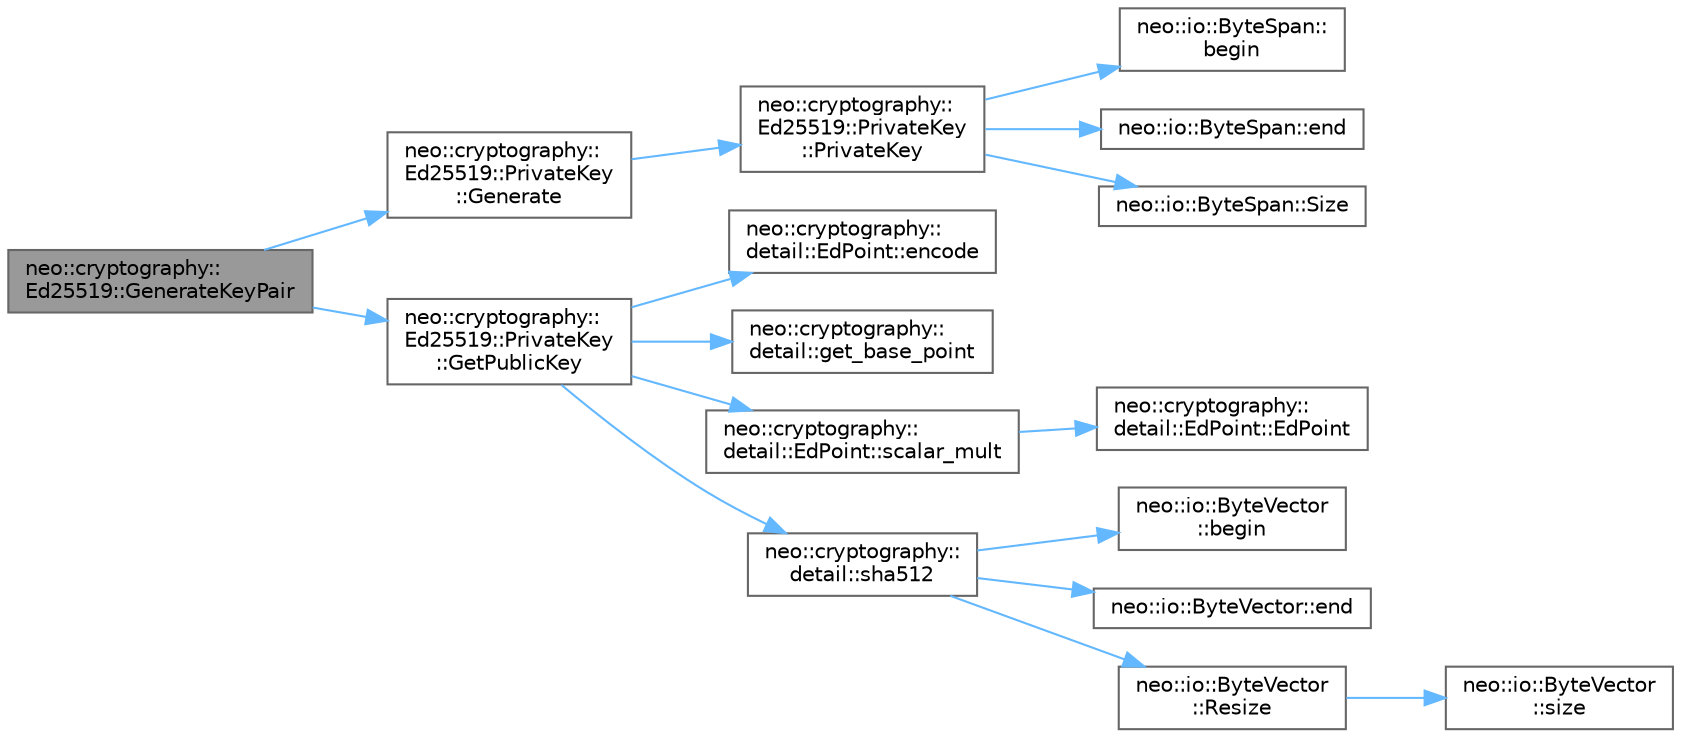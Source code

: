 digraph "neo::cryptography::Ed25519::GenerateKeyPair"
{
 // LATEX_PDF_SIZE
  bgcolor="transparent";
  edge [fontname=Helvetica,fontsize=10,labelfontname=Helvetica,labelfontsize=10];
  node [fontname=Helvetica,fontsize=10,shape=box,height=0.2,width=0.4];
  rankdir="LR";
  Node1 [id="Node000001",label="neo::cryptography::\lEd25519::GenerateKeyPair",height=0.2,width=0.4,color="gray40", fillcolor="grey60", style="filled", fontcolor="black",tooltip="Generates a random key pair."];
  Node1 -> Node2 [id="edge1_Node000001_Node000002",color="steelblue1",style="solid",tooltip=" "];
  Node2 [id="Node000002",label="neo::cryptography::\lEd25519::PrivateKey\l::Generate",height=0.2,width=0.4,color="grey40", fillcolor="white", style="filled",URL="$classneo_1_1cryptography_1_1_ed25519_1_1_private_key.html#aa0cc15db43d92189ef7131a241a18a0c",tooltip="Generates a random private key."];
  Node2 -> Node3 [id="edge2_Node000002_Node000003",color="steelblue1",style="solid",tooltip=" "];
  Node3 [id="Node000003",label="neo::cryptography::\lEd25519::PrivateKey\l::PrivateKey",height=0.2,width=0.4,color="grey40", fillcolor="white", style="filled",URL="$classneo_1_1cryptography_1_1_ed25519_1_1_private_key.html#a5fab8056a57b909fbfaf5bbda42e4233",tooltip="Constructs a private key from raw bytes."];
  Node3 -> Node4 [id="edge3_Node000003_Node000004",color="steelblue1",style="solid",tooltip=" "];
  Node4 [id="Node000004",label="neo::io::ByteSpan::\lbegin",height=0.2,width=0.4,color="grey40", fillcolor="white", style="filled",URL="$classneo_1_1io_1_1_byte_span.html#a2c5a23c38ba2ed3237664f856267e7d2",tooltip="Gets an iterator to the beginning of the ByteSpan."];
  Node3 -> Node5 [id="edge4_Node000003_Node000005",color="steelblue1",style="solid",tooltip=" "];
  Node5 [id="Node000005",label="neo::io::ByteSpan::end",height=0.2,width=0.4,color="grey40", fillcolor="white", style="filled",URL="$classneo_1_1io_1_1_byte_span.html#a3516b96c1701dd2139095b217b739b10",tooltip="Gets an iterator to the end of the ByteSpan."];
  Node3 -> Node6 [id="edge5_Node000003_Node000006",color="steelblue1",style="solid",tooltip=" "];
  Node6 [id="Node000006",label="neo::io::ByteSpan::Size",height=0.2,width=0.4,color="grey40", fillcolor="white", style="filled",URL="$classneo_1_1io_1_1_byte_span.html#a4a869430800a37dcbeefac6f36468fcb",tooltip="Gets the size of the ByteSpan."];
  Node1 -> Node7 [id="edge6_Node000001_Node000007",color="steelblue1",style="solid",tooltip=" "];
  Node7 [id="Node000007",label="neo::cryptography::\lEd25519::PrivateKey\l::GetPublicKey",height=0.2,width=0.4,color="grey40", fillcolor="white", style="filled",URL="$classneo_1_1cryptography_1_1_ed25519_1_1_private_key.html#ac7aa39cb5898e8c4e6b3a874cc42e3cb",tooltip="Derives the public key from this private key."];
  Node7 -> Node8 [id="edge7_Node000007_Node000008",color="steelblue1",style="solid",tooltip=" "];
  Node8 [id="Node000008",label="neo::cryptography::\ldetail::EdPoint::encode",height=0.2,width=0.4,color="grey40", fillcolor="white", style="filled",URL="$structneo_1_1cryptography_1_1detail_1_1_ed_point.html#a8e5e5dbb12460aab0fed2a20c54fdd0b",tooltip=" "];
  Node7 -> Node9 [id="edge8_Node000007_Node000009",color="steelblue1",style="solid",tooltip=" "];
  Node9 [id="Node000009",label="neo::cryptography::\ldetail::get_base_point",height=0.2,width=0.4,color="grey40", fillcolor="white", style="filled",URL="$namespaceneo_1_1cryptography_1_1detail.html#addbd0fa35efd32937551c6dc4f5b38ff",tooltip=" "];
  Node7 -> Node10 [id="edge9_Node000007_Node000010",color="steelblue1",style="solid",tooltip=" "];
  Node10 [id="Node000010",label="neo::cryptography::\ldetail::EdPoint::scalar_mult",height=0.2,width=0.4,color="grey40", fillcolor="white", style="filled",URL="$structneo_1_1cryptography_1_1detail_1_1_ed_point.html#ab5be1494d97ef6fef638873c921e408f",tooltip=" "];
  Node10 -> Node11 [id="edge10_Node000010_Node000011",color="steelblue1",style="solid",tooltip=" "];
  Node11 [id="Node000011",label="neo::cryptography::\ldetail::EdPoint::EdPoint",height=0.2,width=0.4,color="grey40", fillcolor="white", style="filled",URL="$structneo_1_1cryptography_1_1detail_1_1_ed_point.html#acb3ef2746bbb0ddf0448f74239156e84",tooltip=" "];
  Node7 -> Node12 [id="edge11_Node000007_Node000012",color="steelblue1",style="solid",tooltip=" "];
  Node12 [id="Node000012",label="neo::cryptography::\ldetail::sha512",height=0.2,width=0.4,color="grey40", fillcolor="white", style="filled",URL="$namespaceneo_1_1cryptography_1_1detail.html#a0a38539692d017f54589c2883aafbed6",tooltip=" "];
  Node12 -> Node13 [id="edge12_Node000012_Node000013",color="steelblue1",style="solid",tooltip=" "];
  Node13 [id="Node000013",label="neo::io::ByteVector\l::begin",height=0.2,width=0.4,color="grey40", fillcolor="white", style="filled",URL="$classneo_1_1io_1_1_byte_vector.html#a66da39bab04ea07dea0388ce55b047db",tooltip="Gets an iterator to the beginning of the ByteVector."];
  Node12 -> Node14 [id="edge13_Node000012_Node000014",color="steelblue1",style="solid",tooltip=" "];
  Node14 [id="Node000014",label="neo::io::ByteVector::end",height=0.2,width=0.4,color="grey40", fillcolor="white", style="filled",URL="$classneo_1_1io_1_1_byte_vector.html#a6b53dac8823a4dd0b729471dd7855d61",tooltip="Gets an iterator to the end of the ByteVector."];
  Node12 -> Node15 [id="edge14_Node000012_Node000015",color="steelblue1",style="solid",tooltip=" "];
  Node15 [id="Node000015",label="neo::io::ByteVector\l::Resize",height=0.2,width=0.4,color="grey40", fillcolor="white", style="filled",URL="$classneo_1_1io_1_1_byte_vector.html#ac5d394e2ac6ef922486d6b635d0a9c28",tooltip="Resizes the ByteVector."];
  Node15 -> Node16 [id="edge15_Node000015_Node000016",color="steelblue1",style="solid",tooltip=" "];
  Node16 [id="Node000016",label="neo::io::ByteVector\l::size",height=0.2,width=0.4,color="grey40", fillcolor="white", style="filled",URL="$classneo_1_1io_1_1_byte_vector.html#aa810a2a94af643c2ec1e2400da53d3d7",tooltip="Gets the size of the ByteVector (STL compatibility)."];
}
